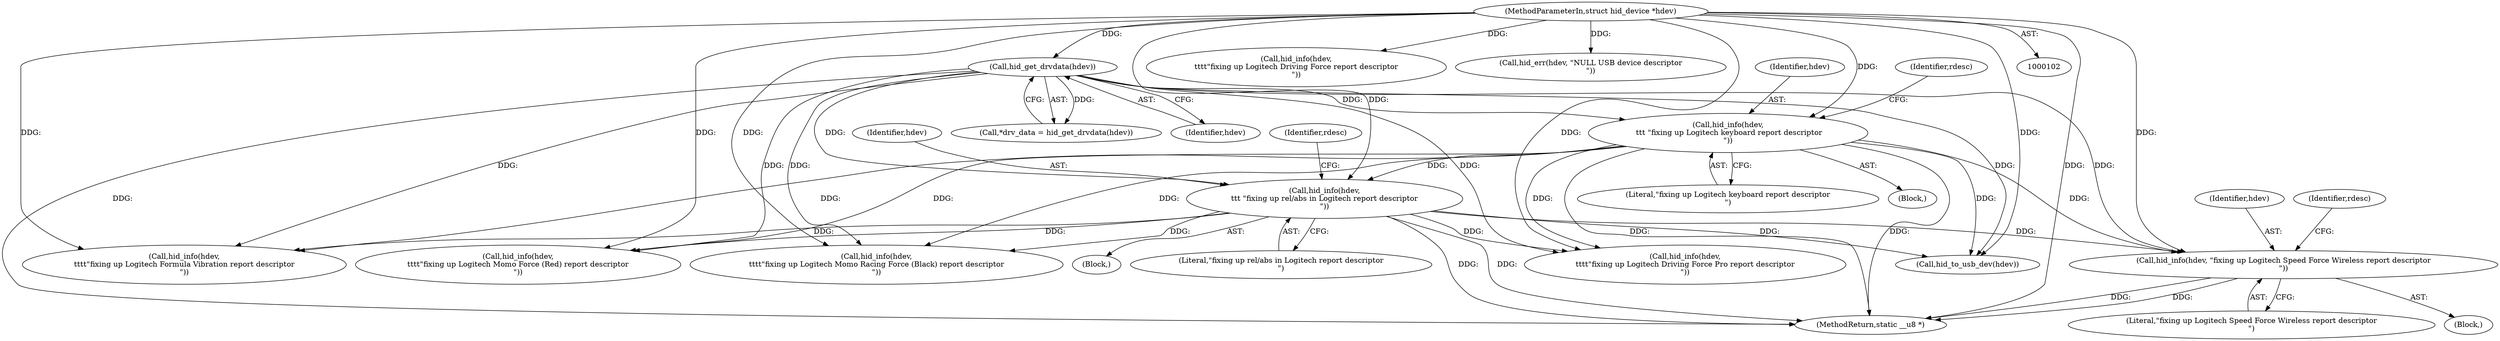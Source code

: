 digraph "0_linux_4ab25786c87eb20857bbb715c3ae34ec8fd6a214_1@pointer" {
"1000385" [label="(Call,hid_info(hdev, \"fixing up Logitech Speed Force Wireless report descriptor\n\"))"];
"1000203" [label="(Call,hid_info(hdev,\n\t\t\t \"fixing up rel/abs in Logitech report descriptor\n\"))"];
"1000146" [label="(Call,hid_info(hdev,\n \t\t\t \"fixing up Logitech keyboard report descriptor\n\"))"];
"1000110" [label="(Call,hid_get_drvdata(hdev))"];
"1000103" [label="(MethodParameterIn,struct hid_device *hdev)"];
"1000285" [label="(Call,hid_info(hdev,\n\t\t\t\t\"fixing up Logitech Momo Force (Red) report descriptor\n\"))"];
"1000386" [label="(Identifier,hdev)"];
"1000146" [label="(Call,hid_info(hdev,\n \t\t\t \"fixing up Logitech keyboard report descriptor\n\"))"];
"1000148" [label="(Literal,\"fixing up Logitech keyboard report descriptor\n\")"];
"1000266" [label="(Call,hid_info(hdev,\n\t\t\t\t\"fixing up Logitech Driving Force report descriptor\n\"))"];
"1000205" [label="(Literal,\"fixing up rel/abs in Logitech report descriptor\n\")"];
"1000103" [label="(MethodParameterIn,struct hid_device *hdev)"];
"1000384" [label="(Block,)"];
"1000208" [label="(Identifier,rdesc)"];
"1000203" [label="(Call,hid_info(hdev,\n\t\t\t \"fixing up rel/abs in Logitech report descriptor\n\"))"];
"1000232" [label="(Call,hid_err(hdev, \"NULL USB device descriptor\n\"))"];
"1000145" [label="(Block,)"];
"1000225" [label="(Call,hid_to_usb_dev(hdev))"];
"1000111" [label="(Identifier,hdev)"];
"1000385" [label="(Call,hid_info(hdev, \"fixing up Logitech Speed Force Wireless report descriptor\n\"))"];
"1000323" [label="(Call,hid_info(hdev,\n\t\t\t\t\"fixing up Logitech Formula Vibration report descriptor\n\"))"];
"1000151" [label="(Identifier,rdesc)"];
"1000411" [label="(MethodReturn,static __u8 *)"];
"1000342" [label="(Call,hid_info(hdev,\n\t\t\t\t\"fixing up Logitech Driving Force Pro report descriptor\n\"))"];
"1000304" [label="(Call,hid_info(hdev,\n\t\t\t\t\"fixing up Logitech Momo Racing Force (Black) report descriptor\n\"))"];
"1000204" [label="(Identifier,hdev)"];
"1000387" [label="(Literal,\"fixing up Logitech Speed Force Wireless report descriptor\n\")"];
"1000202" [label="(Block,)"];
"1000390" [label="(Identifier,rdesc)"];
"1000110" [label="(Call,hid_get_drvdata(hdev))"];
"1000147" [label="(Identifier,hdev)"];
"1000108" [label="(Call,*drv_data = hid_get_drvdata(hdev))"];
"1000385" -> "1000384"  [label="AST: "];
"1000385" -> "1000387"  [label="CFG: "];
"1000386" -> "1000385"  [label="AST: "];
"1000387" -> "1000385"  [label="AST: "];
"1000390" -> "1000385"  [label="CFG: "];
"1000385" -> "1000411"  [label="DDG: "];
"1000385" -> "1000411"  [label="DDG: "];
"1000203" -> "1000385"  [label="DDG: "];
"1000146" -> "1000385"  [label="DDG: "];
"1000110" -> "1000385"  [label="DDG: "];
"1000103" -> "1000385"  [label="DDG: "];
"1000203" -> "1000202"  [label="AST: "];
"1000203" -> "1000205"  [label="CFG: "];
"1000204" -> "1000203"  [label="AST: "];
"1000205" -> "1000203"  [label="AST: "];
"1000208" -> "1000203"  [label="CFG: "];
"1000203" -> "1000411"  [label="DDG: "];
"1000203" -> "1000411"  [label="DDG: "];
"1000146" -> "1000203"  [label="DDG: "];
"1000110" -> "1000203"  [label="DDG: "];
"1000103" -> "1000203"  [label="DDG: "];
"1000203" -> "1000225"  [label="DDG: "];
"1000203" -> "1000285"  [label="DDG: "];
"1000203" -> "1000304"  [label="DDG: "];
"1000203" -> "1000323"  [label="DDG: "];
"1000203" -> "1000342"  [label="DDG: "];
"1000146" -> "1000145"  [label="AST: "];
"1000146" -> "1000148"  [label="CFG: "];
"1000147" -> "1000146"  [label="AST: "];
"1000148" -> "1000146"  [label="AST: "];
"1000151" -> "1000146"  [label="CFG: "];
"1000146" -> "1000411"  [label="DDG: "];
"1000146" -> "1000411"  [label="DDG: "];
"1000110" -> "1000146"  [label="DDG: "];
"1000103" -> "1000146"  [label="DDG: "];
"1000146" -> "1000225"  [label="DDG: "];
"1000146" -> "1000285"  [label="DDG: "];
"1000146" -> "1000304"  [label="DDG: "];
"1000146" -> "1000323"  [label="DDG: "];
"1000146" -> "1000342"  [label="DDG: "];
"1000110" -> "1000108"  [label="AST: "];
"1000110" -> "1000111"  [label="CFG: "];
"1000111" -> "1000110"  [label="AST: "];
"1000108" -> "1000110"  [label="CFG: "];
"1000110" -> "1000411"  [label="DDG: "];
"1000110" -> "1000108"  [label="DDG: "];
"1000103" -> "1000110"  [label="DDG: "];
"1000110" -> "1000225"  [label="DDG: "];
"1000110" -> "1000285"  [label="DDG: "];
"1000110" -> "1000304"  [label="DDG: "];
"1000110" -> "1000323"  [label="DDG: "];
"1000110" -> "1000342"  [label="DDG: "];
"1000103" -> "1000102"  [label="AST: "];
"1000103" -> "1000411"  [label="DDG: "];
"1000103" -> "1000225"  [label="DDG: "];
"1000103" -> "1000232"  [label="DDG: "];
"1000103" -> "1000266"  [label="DDG: "];
"1000103" -> "1000285"  [label="DDG: "];
"1000103" -> "1000304"  [label="DDG: "];
"1000103" -> "1000323"  [label="DDG: "];
"1000103" -> "1000342"  [label="DDG: "];
}
